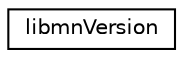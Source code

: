 digraph "Graphical Class Hierarchy"
{
 // LATEX_PDF_SIZE
  edge [fontname="Helvetica",fontsize="10",labelfontname="Helvetica",labelfontsize="10"];
  node [fontname="Helvetica",fontsize="10",shape=record];
  rankdir="LR";
  Node0 [label="libmnVersion",height=0.2,width=0.4,color="black", fillcolor="white", style="filled",URL="$classlibmn_version.html",tooltip=" "];
}
